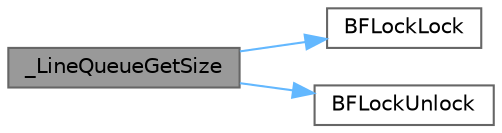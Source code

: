 digraph "_LineQueueGetSize"
{
 // LATEX_PDF_SIZE
  bgcolor="transparent";
  edge [fontname=Helvetica,fontsize=10,labelfontname=Helvetica,labelfontsize=10];
  node [fontname=Helvetica,fontsize=10,shape=box,height=0.2,width=0.4];
  rankdir="LR";
  Node1 [id="Node000001",label="_LineQueueGetSize",height=0.2,width=0.4,color="gray40", fillcolor="grey60", style="filled", fontcolor="black",tooltip=" "];
  Node1 -> Node2 [id="edge1_Node000001_Node000002",color="steelblue1",style="solid",tooltip=" "];
  Node2 [id="Node000002",label="BFLockLock",height=0.2,width=0.4,color="grey40", fillcolor="white", style="filled",URL="$da/dae/lock_8c.html#af386159cdc4e9ecc2d91082fc8d575e4",tooltip=" "];
  Node1 -> Node3 [id="edge2_Node000001_Node000003",color="steelblue1",style="solid",tooltip=" "];
  Node3 [id="Node000003",label="BFLockUnlock",height=0.2,width=0.4,color="grey40", fillcolor="white", style="filled",URL="$da/dae/lock_8c.html#a8e16ea133a5567cb30d0dc33d02389f3",tooltip=" "];
}
